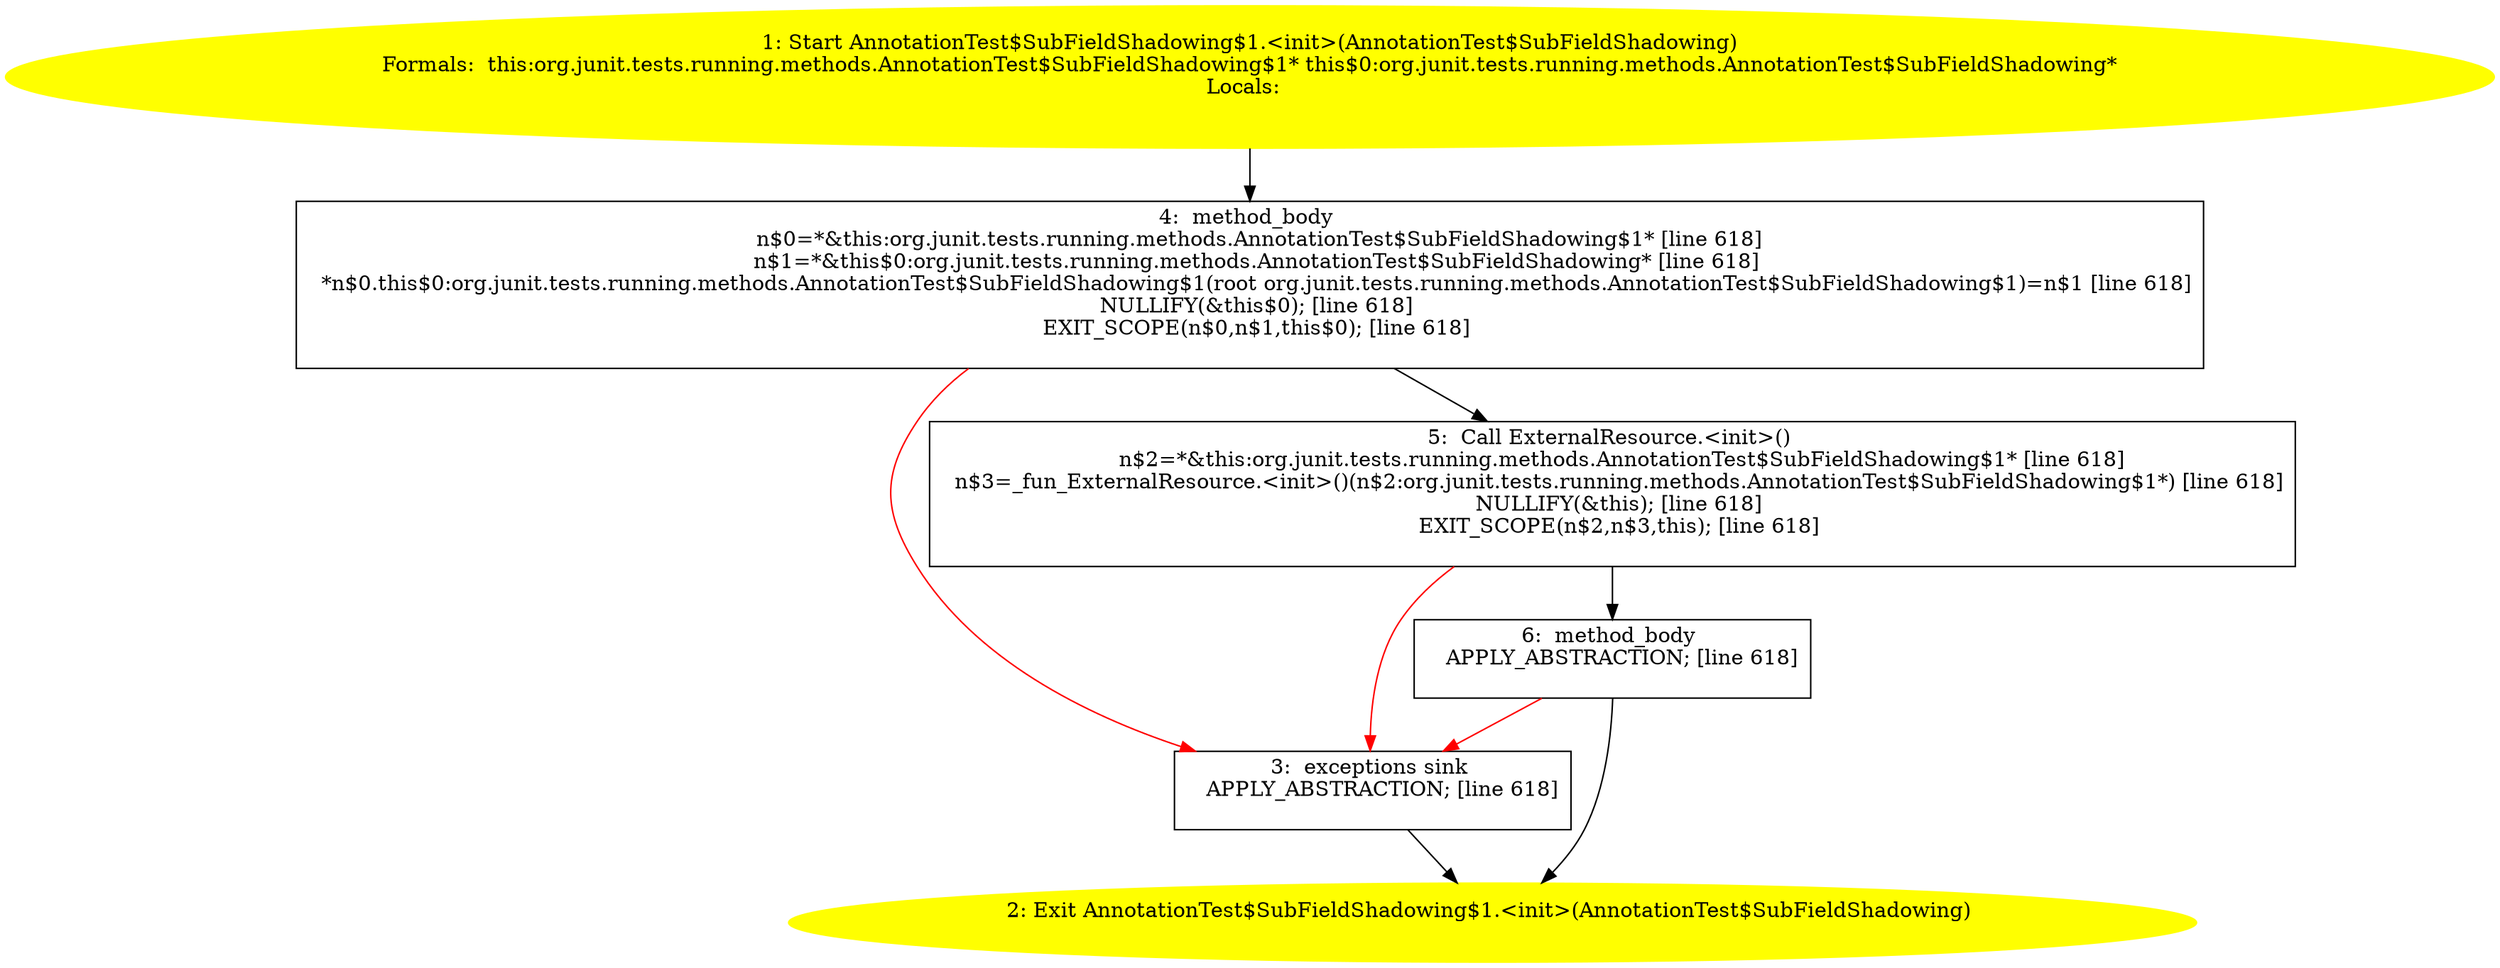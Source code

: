 /* @generated */
digraph cfg {
"org.junit.tests.running.methods.AnnotationTest$SubFieldShadowing$1.<init>(org.junit.tests.running.me.cc956c8d6d04e64326bed74f7265d0bd_1" [label="1: Start AnnotationTest$SubFieldShadowing$1.<init>(AnnotationTest$SubFieldShadowing)\nFormals:  this:org.junit.tests.running.methods.AnnotationTest$SubFieldShadowing$1* this$0:org.junit.tests.running.methods.AnnotationTest$SubFieldShadowing*\nLocals:  \n  " color=yellow style=filled]
	

	 "org.junit.tests.running.methods.AnnotationTest$SubFieldShadowing$1.<init>(org.junit.tests.running.me.cc956c8d6d04e64326bed74f7265d0bd_1" -> "org.junit.tests.running.methods.AnnotationTest$SubFieldShadowing$1.<init>(org.junit.tests.running.me.cc956c8d6d04e64326bed74f7265d0bd_4" ;
"org.junit.tests.running.methods.AnnotationTest$SubFieldShadowing$1.<init>(org.junit.tests.running.me.cc956c8d6d04e64326bed74f7265d0bd_2" [label="2: Exit AnnotationTest$SubFieldShadowing$1.<init>(AnnotationTest$SubFieldShadowing) \n  " color=yellow style=filled]
	

"org.junit.tests.running.methods.AnnotationTest$SubFieldShadowing$1.<init>(org.junit.tests.running.me.cc956c8d6d04e64326bed74f7265d0bd_3" [label="3:  exceptions sink \n   APPLY_ABSTRACTION; [line 618]\n " shape="box"]
	

	 "org.junit.tests.running.methods.AnnotationTest$SubFieldShadowing$1.<init>(org.junit.tests.running.me.cc956c8d6d04e64326bed74f7265d0bd_3" -> "org.junit.tests.running.methods.AnnotationTest$SubFieldShadowing$1.<init>(org.junit.tests.running.me.cc956c8d6d04e64326bed74f7265d0bd_2" ;
"org.junit.tests.running.methods.AnnotationTest$SubFieldShadowing$1.<init>(org.junit.tests.running.me.cc956c8d6d04e64326bed74f7265d0bd_4" [label="4:  method_body \n   n$0=*&this:org.junit.tests.running.methods.AnnotationTest$SubFieldShadowing$1* [line 618]\n  n$1=*&this$0:org.junit.tests.running.methods.AnnotationTest$SubFieldShadowing* [line 618]\n  *n$0.this$0:org.junit.tests.running.methods.AnnotationTest$SubFieldShadowing$1(root org.junit.tests.running.methods.AnnotationTest$SubFieldShadowing$1)=n$1 [line 618]\n  NULLIFY(&this$0); [line 618]\n  EXIT_SCOPE(n$0,n$1,this$0); [line 618]\n " shape="box"]
	

	 "org.junit.tests.running.methods.AnnotationTest$SubFieldShadowing$1.<init>(org.junit.tests.running.me.cc956c8d6d04e64326bed74f7265d0bd_4" -> "org.junit.tests.running.methods.AnnotationTest$SubFieldShadowing$1.<init>(org.junit.tests.running.me.cc956c8d6d04e64326bed74f7265d0bd_5" ;
	 "org.junit.tests.running.methods.AnnotationTest$SubFieldShadowing$1.<init>(org.junit.tests.running.me.cc956c8d6d04e64326bed74f7265d0bd_4" -> "org.junit.tests.running.methods.AnnotationTest$SubFieldShadowing$1.<init>(org.junit.tests.running.me.cc956c8d6d04e64326bed74f7265d0bd_3" [color="red" ];
"org.junit.tests.running.methods.AnnotationTest$SubFieldShadowing$1.<init>(org.junit.tests.running.me.cc956c8d6d04e64326bed74f7265d0bd_5" [label="5:  Call ExternalResource.<init>() \n   n$2=*&this:org.junit.tests.running.methods.AnnotationTest$SubFieldShadowing$1* [line 618]\n  n$3=_fun_ExternalResource.<init>()(n$2:org.junit.tests.running.methods.AnnotationTest$SubFieldShadowing$1*) [line 618]\n  NULLIFY(&this); [line 618]\n  EXIT_SCOPE(n$2,n$3,this); [line 618]\n " shape="box"]
	

	 "org.junit.tests.running.methods.AnnotationTest$SubFieldShadowing$1.<init>(org.junit.tests.running.me.cc956c8d6d04e64326bed74f7265d0bd_5" -> "org.junit.tests.running.methods.AnnotationTest$SubFieldShadowing$1.<init>(org.junit.tests.running.me.cc956c8d6d04e64326bed74f7265d0bd_6" ;
	 "org.junit.tests.running.methods.AnnotationTest$SubFieldShadowing$1.<init>(org.junit.tests.running.me.cc956c8d6d04e64326bed74f7265d0bd_5" -> "org.junit.tests.running.methods.AnnotationTest$SubFieldShadowing$1.<init>(org.junit.tests.running.me.cc956c8d6d04e64326bed74f7265d0bd_3" [color="red" ];
"org.junit.tests.running.methods.AnnotationTest$SubFieldShadowing$1.<init>(org.junit.tests.running.me.cc956c8d6d04e64326bed74f7265d0bd_6" [label="6:  method_body \n   APPLY_ABSTRACTION; [line 618]\n " shape="box"]
	

	 "org.junit.tests.running.methods.AnnotationTest$SubFieldShadowing$1.<init>(org.junit.tests.running.me.cc956c8d6d04e64326bed74f7265d0bd_6" -> "org.junit.tests.running.methods.AnnotationTest$SubFieldShadowing$1.<init>(org.junit.tests.running.me.cc956c8d6d04e64326bed74f7265d0bd_2" ;
	 "org.junit.tests.running.methods.AnnotationTest$SubFieldShadowing$1.<init>(org.junit.tests.running.me.cc956c8d6d04e64326bed74f7265d0bd_6" -> "org.junit.tests.running.methods.AnnotationTest$SubFieldShadowing$1.<init>(org.junit.tests.running.me.cc956c8d6d04e64326bed74f7265d0bd_3" [color="red" ];
}
